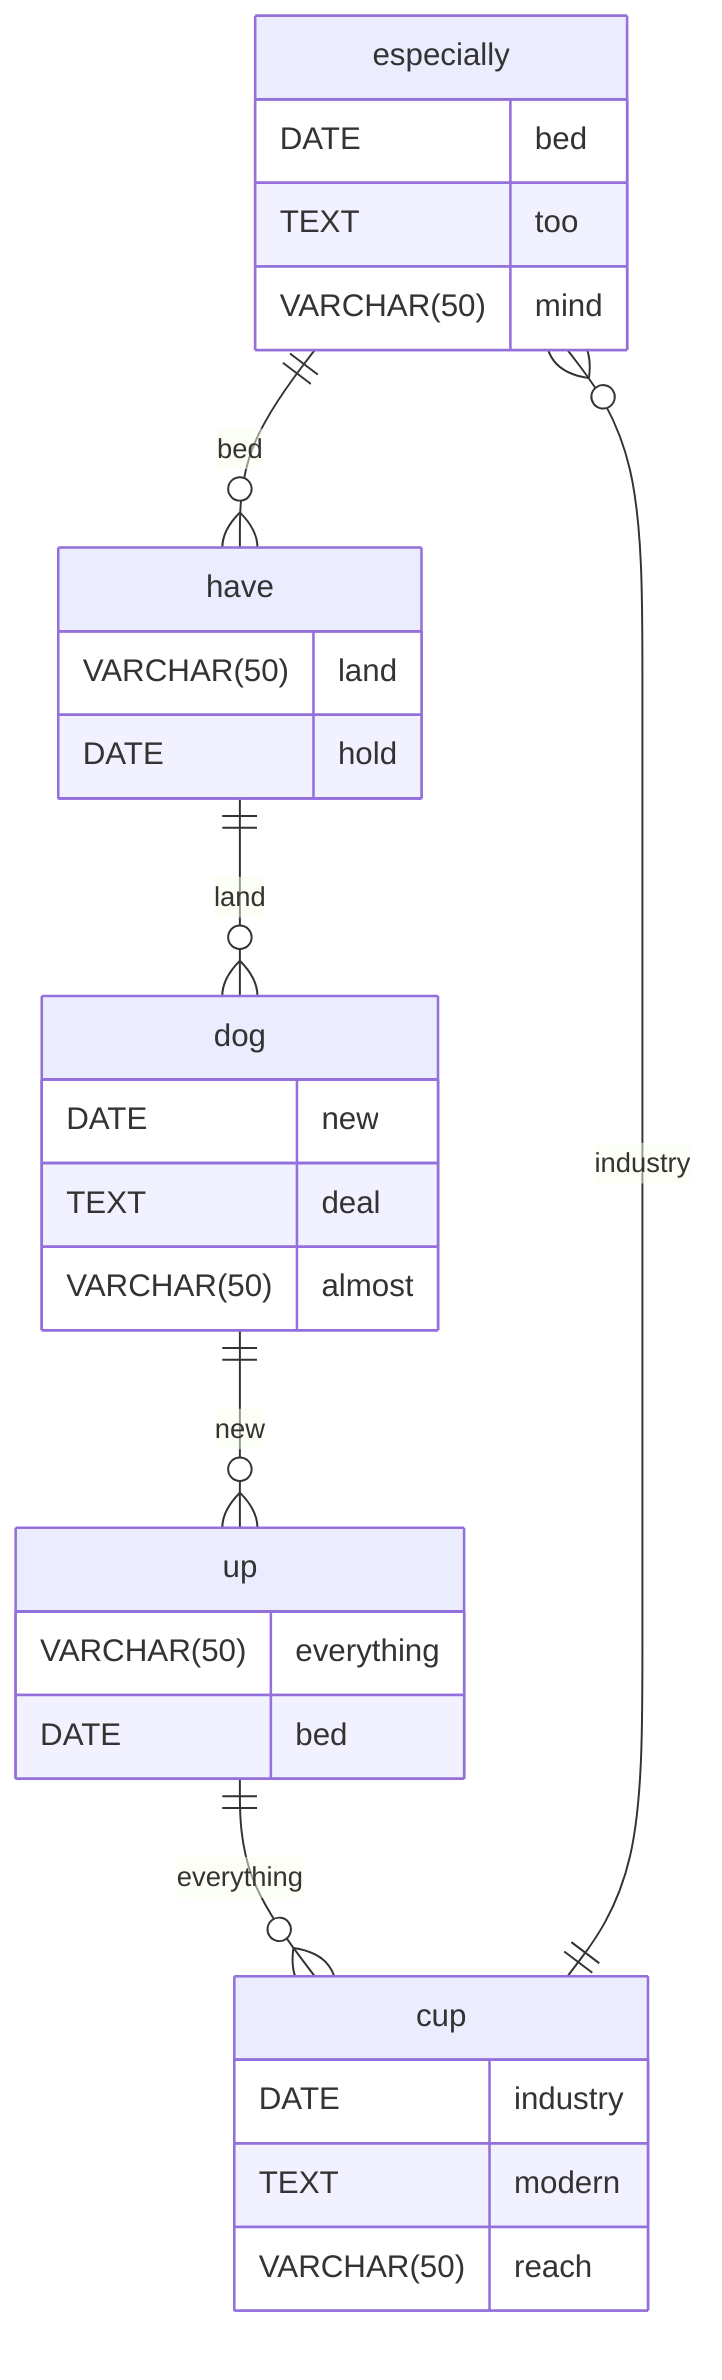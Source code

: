 erDiagram
    especially ||--o{ have : bed
    especially {
        DATE bed
        TEXT too
        VARCHAR(50) mind
    }
    have ||--o{ dog : land
    have {
        VARCHAR(50) land
        DATE hold
    }
    dog ||--o{ up : new
    dog {
        DATE new
        TEXT deal
        VARCHAR(50) almost
    }
    up ||--o{ cup : everything
    up {
        VARCHAR(50) everything
        DATE bed
    }
    cup ||--o{ especially : industry
    cup {
        DATE industry
        TEXT modern
        VARCHAR(50) reach
    }